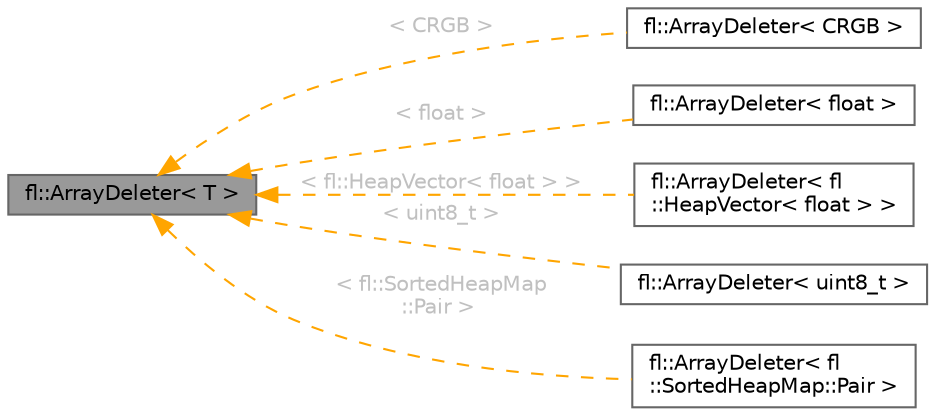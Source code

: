 digraph "fl::ArrayDeleter&lt; T &gt;"
{
 // LATEX_PDF_SIZE
  bgcolor="transparent";
  edge [fontname=Helvetica,fontsize=10,labelfontname=Helvetica,labelfontsize=10];
  node [fontname=Helvetica,fontsize=10,shape=box,height=0.2,width=0.4];
  rankdir="LR";
  Node1 [id="Node000001",label="fl::ArrayDeleter\< T \>",height=0.2,width=0.4,color="gray40", fillcolor="grey60", style="filled", fontcolor="black",tooltip=" "];
  Node1 -> Node2 [id="edge1_Node000001_Node000002",dir="back",color="orange",style="dashed",tooltip=" ",label=" \< CRGB \>",fontcolor="grey" ];
  Node2 [id="Node000002",label="fl::ArrayDeleter\< CRGB \>",height=0.2,width=0.4,color="gray40", fillcolor="white", style="filled",URL="$df/db6/structfl_1_1_array_deleter.html",tooltip=" "];
  Node1 -> Node3 [id="edge2_Node000001_Node000003",dir="back",color="orange",style="dashed",tooltip=" ",label=" \< float \>",fontcolor="grey" ];
  Node3 [id="Node000003",label="fl::ArrayDeleter\< float \>",height=0.2,width=0.4,color="gray40", fillcolor="white", style="filled",URL="$df/db6/structfl_1_1_array_deleter.html",tooltip=" "];
  Node1 -> Node4 [id="edge3_Node000001_Node000004",dir="back",color="orange",style="dashed",tooltip=" ",label=" \< fl::HeapVector\< float \> \>",fontcolor="grey" ];
  Node4 [id="Node000004",label="fl::ArrayDeleter\< fl\l::HeapVector\< float \> \>",height=0.2,width=0.4,color="gray40", fillcolor="white", style="filled",URL="$df/db6/structfl_1_1_array_deleter.html",tooltip=" "];
  Node1 -> Node5 [id="edge4_Node000001_Node000005",dir="back",color="orange",style="dashed",tooltip=" ",label=" \< uint8_t \>",fontcolor="grey" ];
  Node5 [id="Node000005",label="fl::ArrayDeleter\< uint8_t \>",height=0.2,width=0.4,color="gray40", fillcolor="white", style="filled",URL="$df/db6/structfl_1_1_array_deleter.html",tooltip=" "];
  Node1 -> Node6 [id="edge5_Node000001_Node000006",dir="back",color="orange",style="dashed",tooltip=" ",label=" \< fl::SortedHeapMap\l::Pair \>",fontcolor="grey" ];
  Node6 [id="Node000006",label="fl::ArrayDeleter\< fl\l::SortedHeapMap::Pair \>",height=0.2,width=0.4,color="gray40", fillcolor="white", style="filled",URL="$df/db6/structfl_1_1_array_deleter.html",tooltip=" "];
}
